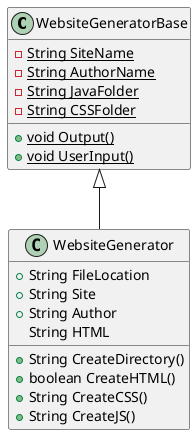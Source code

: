 @startuml
'https://plantuml.com/class-diagram




class WebsiteGeneratorBase{
        -{static} String SiteName
        -{static} String AuthorName
        -{static} String JavaFolder
        -{static} String CSSFolder
        +{static} void Output()
        +{static} void UserInput()
}

class WebsiteGenerator{
        + String FileLocation
        + String Site
        + String Author
          String HTML
        + String CreateDirectory()
        + boolean CreateHTML()
        + String CreateCSS()
        + String CreateJS()

}
WebsiteGeneratorBase <|-- WebsiteGenerator

@enduml